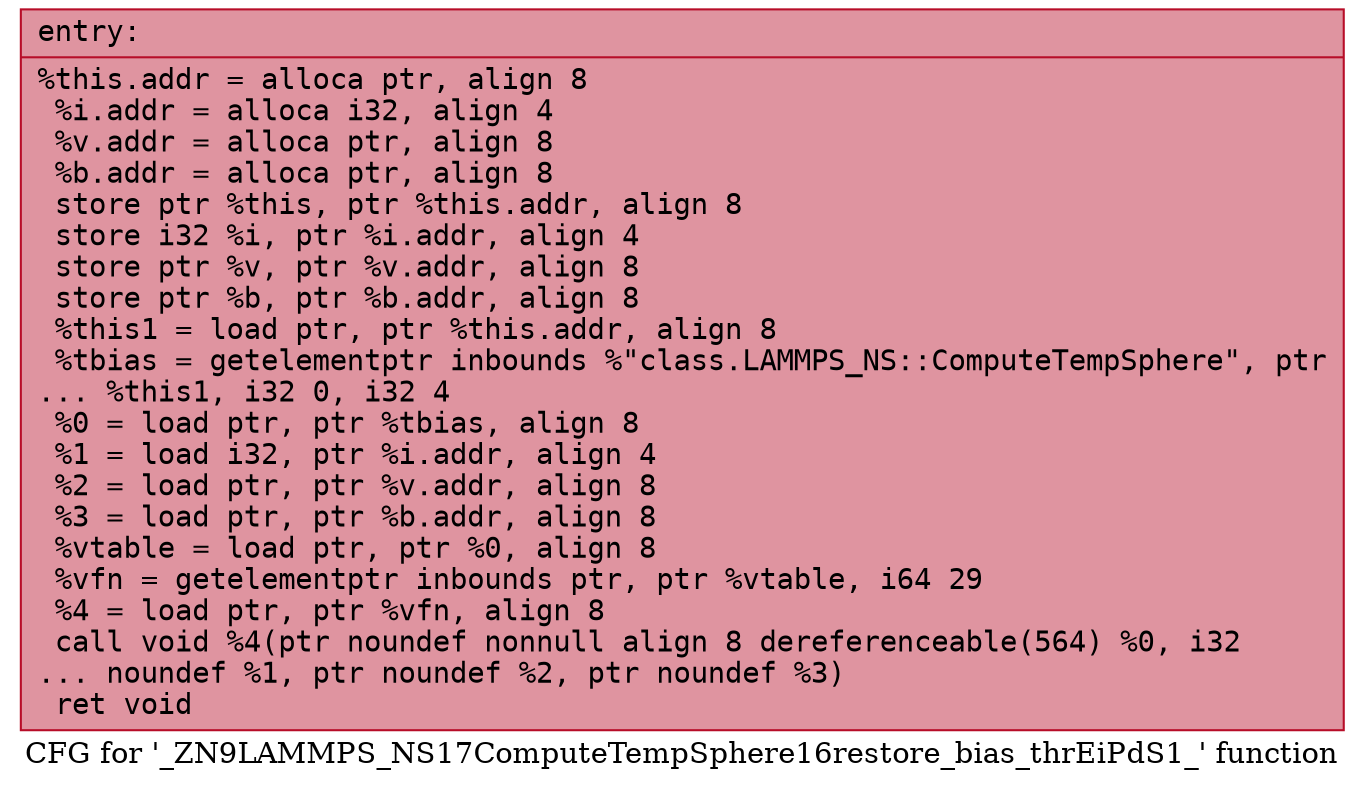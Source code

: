 digraph "CFG for '_ZN9LAMMPS_NS17ComputeTempSphere16restore_bias_thrEiPdS1_' function" {
	label="CFG for '_ZN9LAMMPS_NS17ComputeTempSphere16restore_bias_thrEiPdS1_' function";

	Node0x55f2e406b390 [shape=record,color="#b70d28ff", style=filled, fillcolor="#b70d2870" fontname="Courier",label="{entry:\l|  %this.addr = alloca ptr, align 8\l  %i.addr = alloca i32, align 4\l  %v.addr = alloca ptr, align 8\l  %b.addr = alloca ptr, align 8\l  store ptr %this, ptr %this.addr, align 8\l  store i32 %i, ptr %i.addr, align 4\l  store ptr %v, ptr %v.addr, align 8\l  store ptr %b, ptr %b.addr, align 8\l  %this1 = load ptr, ptr %this.addr, align 8\l  %tbias = getelementptr inbounds %\"class.LAMMPS_NS::ComputeTempSphere\", ptr\l... %this1, i32 0, i32 4\l  %0 = load ptr, ptr %tbias, align 8\l  %1 = load i32, ptr %i.addr, align 4\l  %2 = load ptr, ptr %v.addr, align 8\l  %3 = load ptr, ptr %b.addr, align 8\l  %vtable = load ptr, ptr %0, align 8\l  %vfn = getelementptr inbounds ptr, ptr %vtable, i64 29\l  %4 = load ptr, ptr %vfn, align 8\l  call void %4(ptr noundef nonnull align 8 dereferenceable(564) %0, i32\l... noundef %1, ptr noundef %2, ptr noundef %3)\l  ret void\l}"];
}
